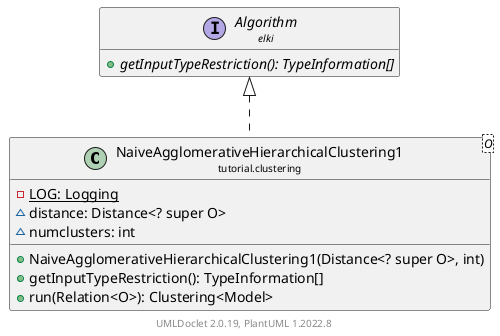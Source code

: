 @startuml
    remove .*\.(Instance|Par|Parameterizer|Factory)$
    set namespaceSeparator none
    hide empty fields
    hide empty methods

    class "<size:14>NaiveAgglomerativeHierarchicalClustering1\n<size:10>tutorial.clustering" as tutorial.clustering.NaiveAgglomerativeHierarchicalClustering1<O> [[NaiveAgglomerativeHierarchicalClustering1.html]] {
        {static} -LOG: Logging
        ~distance: Distance<? super O>
        ~numclusters: int
        +NaiveAgglomerativeHierarchicalClustering1(Distance<? super O>, int)
        +getInputTypeRestriction(): TypeInformation[]
        +run(Relation<O>): Clustering<Model>
    }

    interface "<size:14>Algorithm\n<size:10>elki" as elki.Algorithm [[../../elki/Algorithm.html]] {
        {abstract} +getInputTypeRestriction(): TypeInformation[]
    }
    class "<size:14>NaiveAgglomerativeHierarchicalClustering1.Par\n<size:10>tutorial.clustering" as tutorial.clustering.NaiveAgglomerativeHierarchicalClustering1.Par<O>

    elki.Algorithm <|.. tutorial.clustering.NaiveAgglomerativeHierarchicalClustering1
    tutorial.clustering.NaiveAgglomerativeHierarchicalClustering1 +-- tutorial.clustering.NaiveAgglomerativeHierarchicalClustering1.Par

    center footer UMLDoclet 2.0.19, PlantUML 1.2022.8
@enduml
